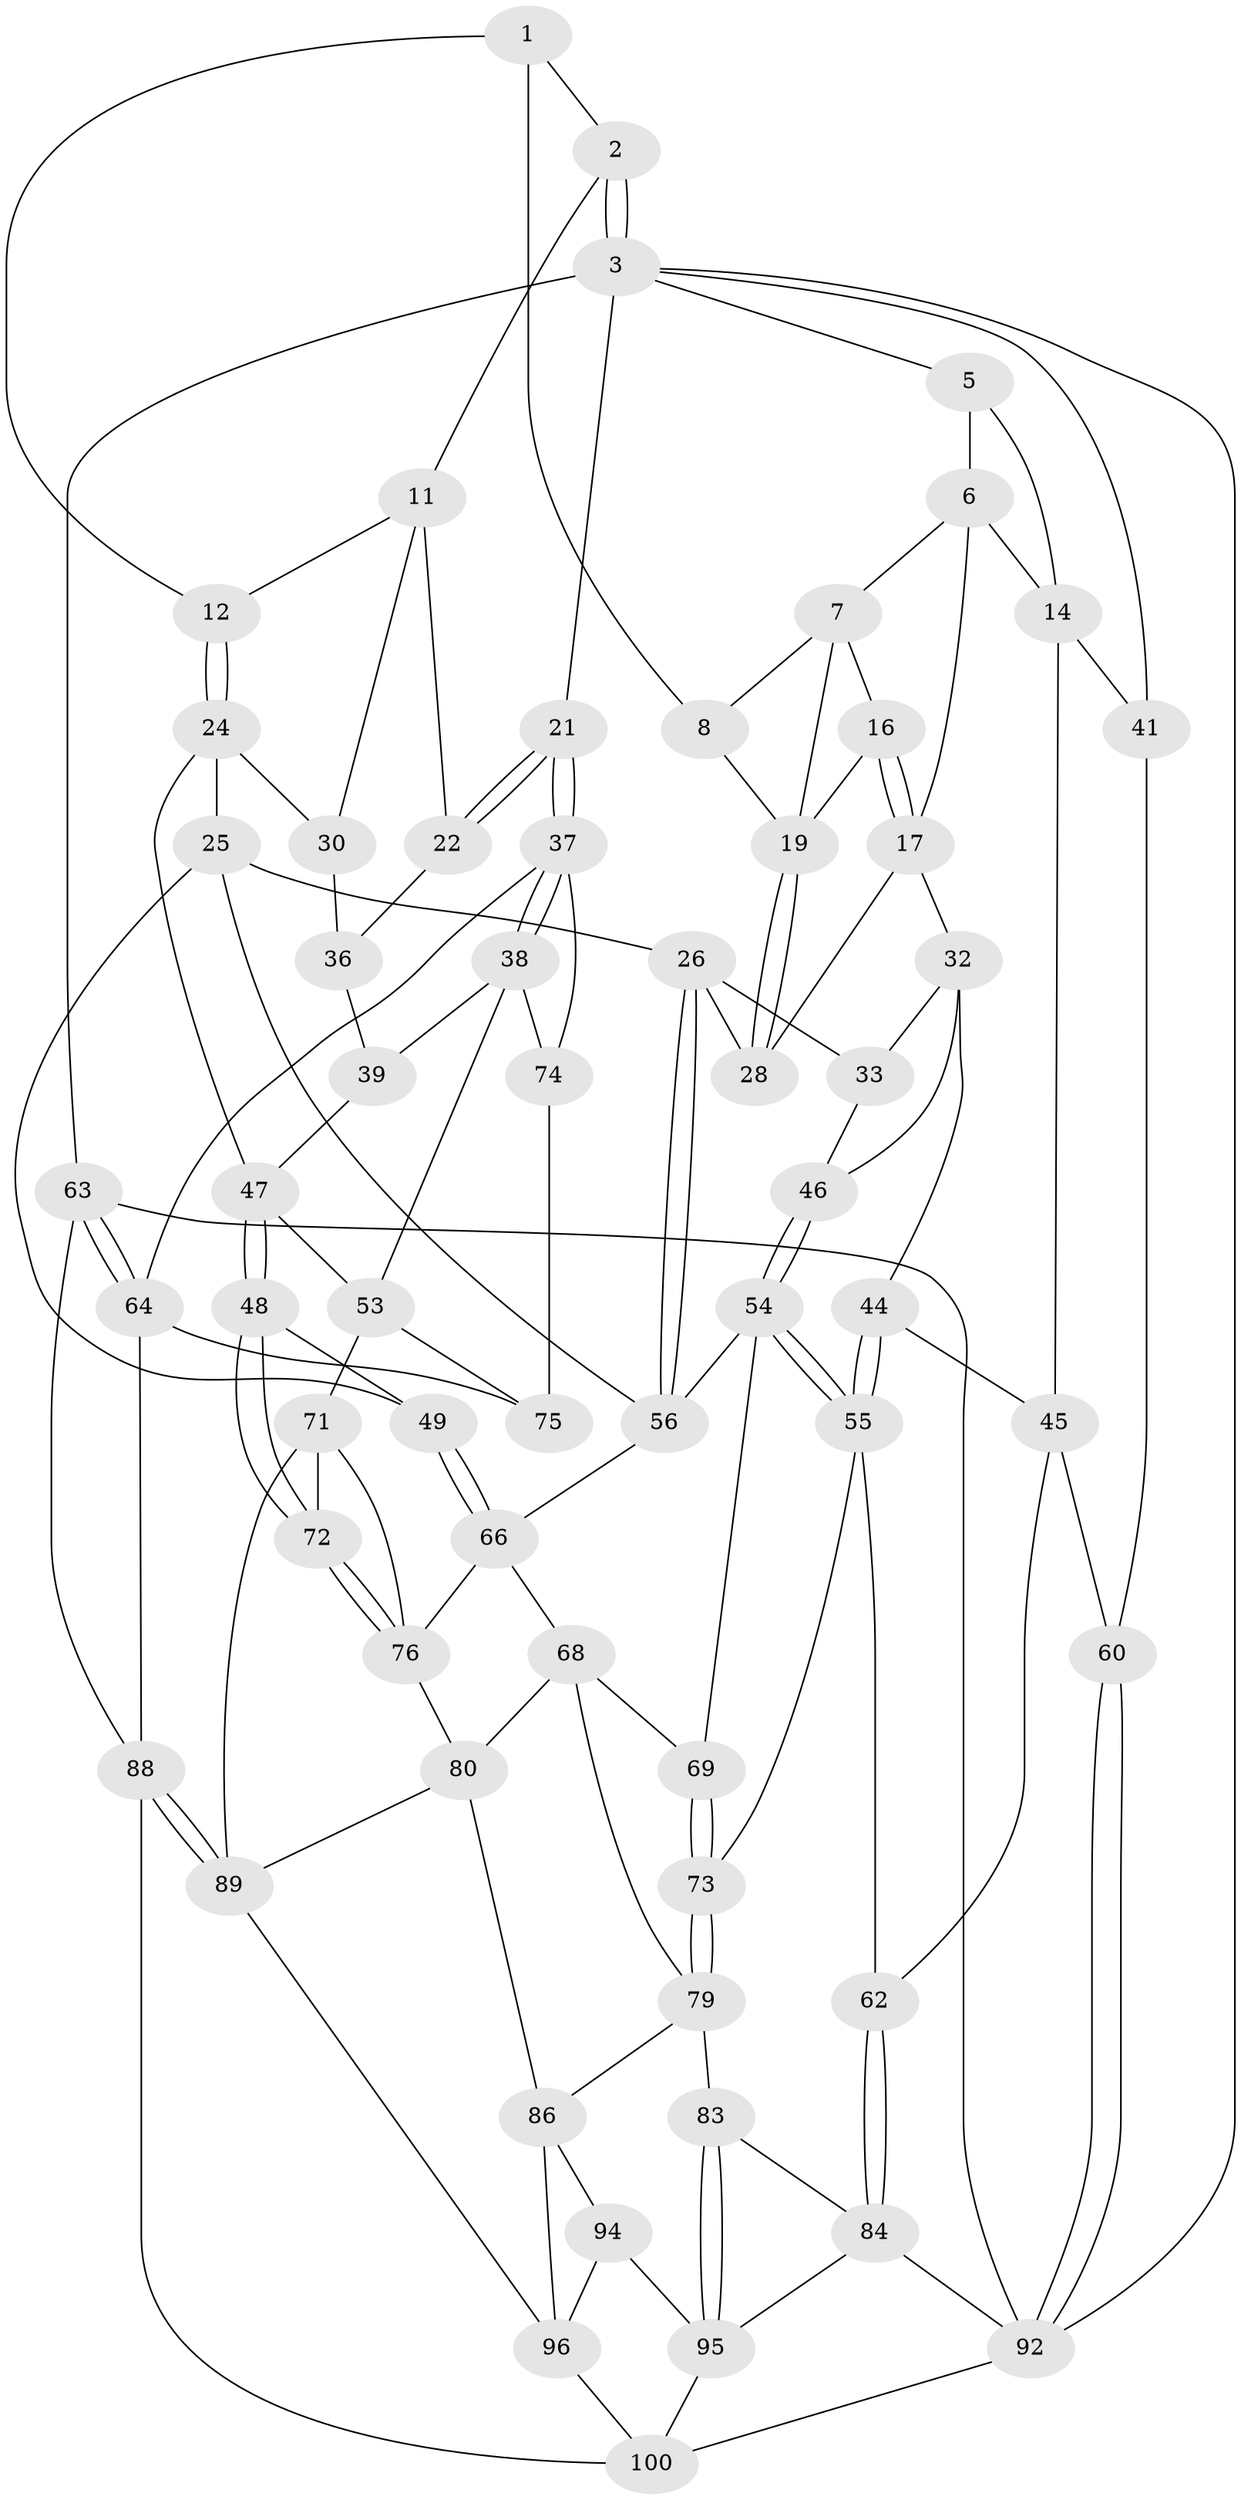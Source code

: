 // original degree distribution, {3: 0.029411764705882353, 4: 0.22549019607843138, 5: 0.5196078431372549, 6: 0.22549019607843138}
// Generated by graph-tools (version 1.1) at 2025/11/02/21/25 10:11:12]
// undirected, 62 vertices, 134 edges
graph export_dot {
graph [start="1"]
  node [color=gray90,style=filled];
  1 [pos="+0.7460973580157821+0",super="+9"];
  2 [pos="+0.8531861774791865+0"];
  3 [pos="+1+0",super="+4"];
  5 [pos="+0.23300383737208624+0"];
  6 [pos="+0.2803112548484519+0",super="+13"];
  7 [pos="+0.33443713937877806+0",super="+15"];
  8 [pos="+0.43062280382378676+0",super="+10"];
  11 [pos="+0.7749823228339124+0.13977090445477072",super="+23"];
  12 [pos="+0.6794262249876026+0.1654053236245549"];
  14 [pos="+0.11322851768092805+0.1990086143503712",super="+42"];
  16 [pos="+0.3333195815697717+0.12360380907605525"];
  17 [pos="+0.297465536823546+0.17615308700954813",super="+18"];
  19 [pos="+0.518507956046857+0.17503481583772076",super="+20"];
  21 [pos="+1+0.028095761126174824"];
  22 [pos="+0.964283720980946+0.17948554894301538",super="+35"];
  24 [pos="+0.7091124929571604+0.3339133412390232",super="+31"];
  25 [pos="+0.6627115180540663+0.35151026779494454",super="+50"];
  26 [pos="+0.5266160482682661+0.36804531094316195",super="+27"];
  28 [pos="+0.4971773841979674+0.23769022215526406",super="+29"];
  30 [pos="+0.7883622312736427+0.3447853518811916"];
  32 [pos="+0.2585486300858558+0.28773482992715654",super="+43"];
  33 [pos="+0.3796450296381429+0.2666415016224929",super="+34"];
  36 [pos="+0.8125509113647246+0.35108298031577395",super="+40"];
  37 [pos="+1+0.36959828912693676",super="+65"];
  38 [pos="+0.9544246741146994+0.40817630022379625",super="+52"];
  39 [pos="+0.9514732211434247+0.40774233943635557"];
  41 [pos="+0+0.17021757845503305"];
  44 [pos="+0.24288206043333435+0.39917443720174994"];
  45 [pos="+0.09111835376130437+0.4433542018029883",super="+59"];
  46 [pos="+0.4326543502289192+0.39037521087202887"];
  47 [pos="+0.7911522966775517+0.47720443872799173",super="+51"];
  48 [pos="+0.7434071155658112+0.5385928263190194"];
  49 [pos="+0.7147965917177589+0.5418118526797634"];
  53 [pos="+0.8657807406440772+0.5111113204227362",super="+70"];
  54 [pos="+0.3914919871616962+0.47828718126270314",super="+57"];
  55 [pos="+0.2949780380334298+0.5689901330351711",super="+61"];
  56 [pos="+0.5428311079822047+0.47256491408326545",super="+58"];
  60 [pos="+0+0.6091741759114245"];
  62 [pos="+0.10701272289152032+0.6517060438815726"];
  63 [pos="+1+1"];
  64 [pos="+1+0.7725339333389065",super="+87"];
  66 [pos="+0.6296877103798193+0.5843826786582604",super="+67"];
  68 [pos="+0.5108735848935895+0.5955842727062369",super="+78"];
  69 [pos="+0.48296873922657707+0.567993830701208"];
  71 [pos="+0.7928224586504622+0.6368795602154566",super="+81"];
  72 [pos="+0.7540419091721543+0.566107171321638"];
  73 [pos="+0.35526162370656006+0.6201603809963635"];
  74 [pos="+1+0.6101603893697856"];
  75 [pos="+0.8761142624434393+0.6708398957415339"];
  76 [pos="+0.6433518802726184+0.7433816546027733",super="+77"];
  79 [pos="+0.36262842172858767+0.6385848053169615",super="+82"];
  80 [pos="+0.5229601615568042+0.6885369886391525",super="+85"];
  83 [pos="+0.14329793148101463+0.7332448185088671"];
  84 [pos="+0.14071589807320703+0.7316739280768358",super="+91"];
  86 [pos="+0.3754066426842413+0.7602770621894465",super="+93"];
  88 [pos="+0.6956294611610215+0.9864237515722583",super="+102"];
  89 [pos="+0.6947923363089278+0.9852810184231621",super="+90"];
  92 [pos="+0+1",super="+98"];
  94 [pos="+0.30929678017390233+0.8496880168888628"];
  95 [pos="+0.2691449760955743+0.8396577577053614",super="+97"];
  96 [pos="+0.4183300813942162+0.8961943957303427",super="+99"];
  100 [pos="+0.17288451881444963+1",super="+101"];
  1 -- 2;
  1 -- 8;
  1 -- 12;
  2 -- 3;
  2 -- 3;
  2 -- 11;
  3 -- 21;
  3 -- 63;
  3 -- 41;
  3 -- 5;
  3 -- 92;
  5 -- 6;
  5 -- 14;
  6 -- 7;
  6 -- 14;
  6 -- 17;
  7 -- 8;
  7 -- 16;
  7 -- 19;
  8 -- 19;
  11 -- 12;
  11 -- 22;
  11 -- 30;
  12 -- 24;
  12 -- 24;
  14 -- 41;
  14 -- 45;
  16 -- 17;
  16 -- 17;
  16 -- 19;
  17 -- 28;
  17 -- 32;
  19 -- 28;
  19 -- 28;
  21 -- 22;
  21 -- 22;
  21 -- 37;
  21 -- 37;
  22 -- 36 [weight=2];
  24 -- 25;
  24 -- 30;
  24 -- 47;
  25 -- 26;
  25 -- 49;
  25 -- 56;
  26 -- 56;
  26 -- 56;
  26 -- 33;
  26 -- 28;
  30 -- 36;
  32 -- 33;
  32 -- 44;
  32 -- 46;
  33 -- 46;
  36 -- 39;
  37 -- 38;
  37 -- 38;
  37 -- 64;
  37 -- 74;
  38 -- 39;
  38 -- 74;
  38 -- 53;
  39 -- 47;
  41 -- 60;
  44 -- 45;
  44 -- 55;
  44 -- 55;
  45 -- 60;
  45 -- 62;
  46 -- 54;
  46 -- 54;
  47 -- 48;
  47 -- 48;
  47 -- 53;
  48 -- 49;
  48 -- 72;
  48 -- 72;
  49 -- 66;
  49 -- 66;
  53 -- 75;
  53 -- 71;
  54 -- 55;
  54 -- 55;
  54 -- 56;
  54 -- 69;
  55 -- 73;
  55 -- 62;
  56 -- 66;
  60 -- 92;
  60 -- 92;
  62 -- 84;
  62 -- 84;
  63 -- 64;
  63 -- 64;
  63 -- 92;
  63 -- 88;
  64 -- 88;
  64 -- 75;
  66 -- 68;
  66 -- 76;
  68 -- 69;
  68 -- 80;
  68 -- 79;
  69 -- 73;
  69 -- 73;
  71 -- 72;
  71 -- 89;
  71 -- 76;
  72 -- 76;
  72 -- 76;
  73 -- 79;
  73 -- 79;
  74 -- 75;
  76 -- 80;
  79 -- 83;
  79 -- 86;
  80 -- 89;
  80 -- 86;
  83 -- 84;
  83 -- 95;
  83 -- 95;
  84 -- 92;
  84 -- 95;
  86 -- 96;
  86 -- 94;
  88 -- 89;
  88 -- 89;
  88 -- 100;
  89 -- 96;
  92 -- 100;
  94 -- 95;
  94 -- 96;
  95 -- 100;
  96 -- 100;
}
